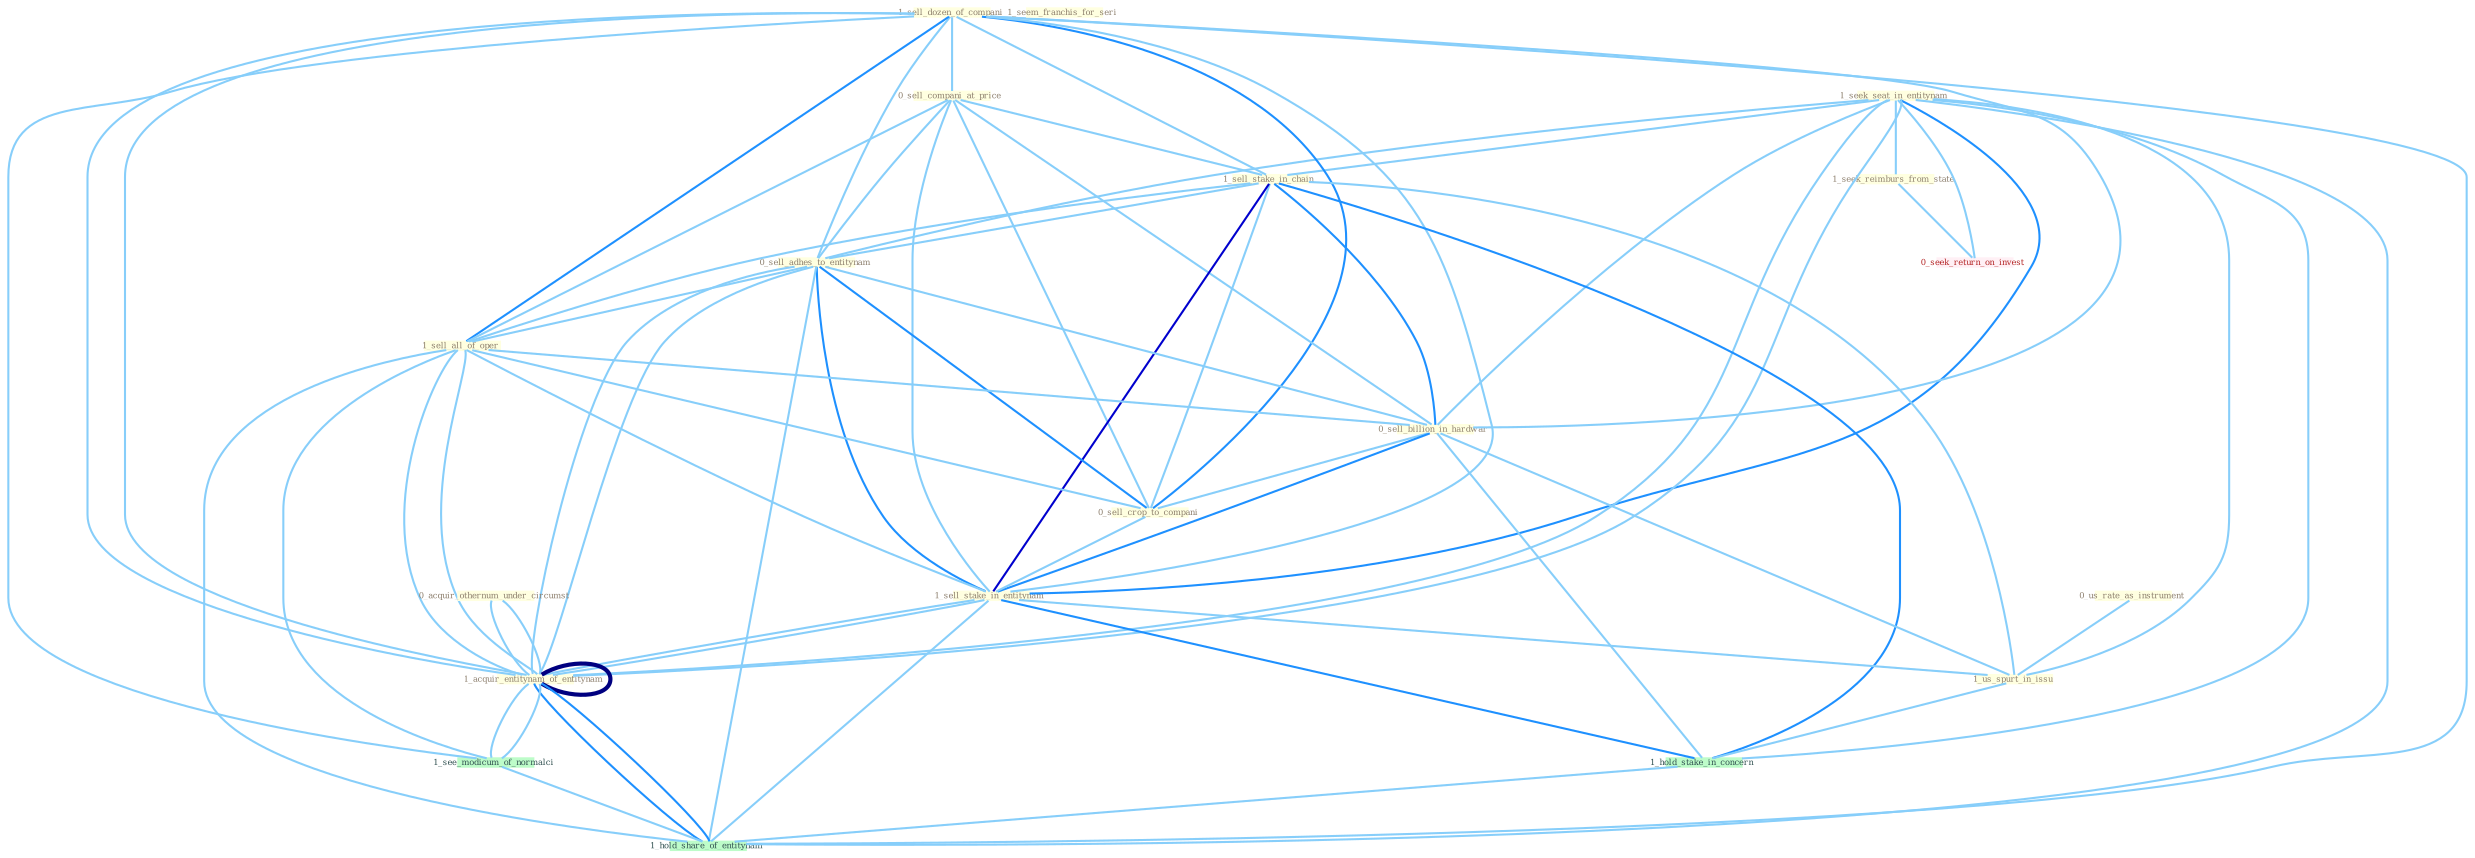 Graph G{ 
    node
    [shape=polygon,style=filled,width=.5,height=.06,color="#BDFCC9",fixedsize=true,fontsize=4,
    fontcolor="#2f4f4f"];
    {node
    [color="#ffffe0", fontcolor="#8b7d6b"] "1_seek_seat_in_entitynam " "1_sell_dozen_of_compani " "0_sell_compani_at_price " "0_us_rate_as_instrument " "1_sell_stake_in_chain " "1_seek_reimburs_from_state " "0_sell_adhes_to_entitynam " "1_sell_all_of_oper " "0_acquir_othernum_under_circumst " "0_sell_billion_in_hardwar " "0_sell_crop_to_compani " "1_sell_stake_in_entitynam " "1_us_spurt_in_issu " "1_seem_franchis_for_seri " "1_acquir_entitynam_of_entitynam "}
{node [color="#fff0f5", fontcolor="#b22222"] "0_seek_return_on_invest "}
edge [color="#B0E2FF"];

	"1_seek_seat_in_entitynam " -- "1_sell_stake_in_chain " [w="1", color="#87cefa" ];
	"1_seek_seat_in_entitynam " -- "1_seek_reimburs_from_state " [w="1", color="#87cefa" ];
	"1_seek_seat_in_entitynam " -- "0_sell_adhes_to_entitynam " [w="1", color="#87cefa" ];
	"1_seek_seat_in_entitynam " -- "0_sell_billion_in_hardwar " [w="1", color="#87cefa" ];
	"1_seek_seat_in_entitynam " -- "1_sell_stake_in_entitynam " [w="2", color="#1e90ff" , len=0.8];
	"1_seek_seat_in_entitynam " -- "1_us_spurt_in_issu " [w="1", color="#87cefa" ];
	"1_seek_seat_in_entitynam " -- "1_acquir_entitynam_of_entitynam " [w="1", color="#87cefa" ];
	"1_seek_seat_in_entitynam " -- "1_hold_stake_in_concern " [w="1", color="#87cefa" ];
	"1_seek_seat_in_entitynam " -- "0_seek_return_on_invest " [w="1", color="#87cefa" ];
	"1_seek_seat_in_entitynam " -- "1_acquir_entitynam_of_entitynam " [w="1", color="#87cefa" ];
	"1_seek_seat_in_entitynam " -- "1_hold_share_of_entitynam " [w="1", color="#87cefa" ];
	"1_sell_dozen_of_compani " -- "0_sell_compani_at_price " [w="1", color="#87cefa" ];
	"1_sell_dozen_of_compani " -- "1_sell_stake_in_chain " [w="1", color="#87cefa" ];
	"1_sell_dozen_of_compani " -- "0_sell_adhes_to_entitynam " [w="1", color="#87cefa" ];
	"1_sell_dozen_of_compani " -- "1_sell_all_of_oper " [w="2", color="#1e90ff" , len=0.8];
	"1_sell_dozen_of_compani " -- "0_sell_billion_in_hardwar " [w="1", color="#87cefa" ];
	"1_sell_dozen_of_compani " -- "0_sell_crop_to_compani " [w="2", color="#1e90ff" , len=0.8];
	"1_sell_dozen_of_compani " -- "1_sell_stake_in_entitynam " [w="1", color="#87cefa" ];
	"1_sell_dozen_of_compani " -- "1_acquir_entitynam_of_entitynam " [w="1", color="#87cefa" ];
	"1_sell_dozen_of_compani " -- "1_see_modicum_of_normalci " [w="1", color="#87cefa" ];
	"1_sell_dozen_of_compani " -- "1_acquir_entitynam_of_entitynam " [w="1", color="#87cefa" ];
	"1_sell_dozen_of_compani " -- "1_hold_share_of_entitynam " [w="1", color="#87cefa" ];
	"0_sell_compani_at_price " -- "1_sell_stake_in_chain " [w="1", color="#87cefa" ];
	"0_sell_compani_at_price " -- "0_sell_adhes_to_entitynam " [w="1", color="#87cefa" ];
	"0_sell_compani_at_price " -- "1_sell_all_of_oper " [w="1", color="#87cefa" ];
	"0_sell_compani_at_price " -- "0_sell_billion_in_hardwar " [w="1", color="#87cefa" ];
	"0_sell_compani_at_price " -- "0_sell_crop_to_compani " [w="1", color="#87cefa" ];
	"0_sell_compani_at_price " -- "1_sell_stake_in_entitynam " [w="1", color="#87cefa" ];
	"0_us_rate_as_instrument " -- "1_us_spurt_in_issu " [w="1", color="#87cefa" ];
	"1_sell_stake_in_chain " -- "0_sell_adhes_to_entitynam " [w="1", color="#87cefa" ];
	"1_sell_stake_in_chain " -- "1_sell_all_of_oper " [w="1", color="#87cefa" ];
	"1_sell_stake_in_chain " -- "0_sell_billion_in_hardwar " [w="2", color="#1e90ff" , len=0.8];
	"1_sell_stake_in_chain " -- "0_sell_crop_to_compani " [w="1", color="#87cefa" ];
	"1_sell_stake_in_chain " -- "1_sell_stake_in_entitynam " [w="3", color="#0000cd" , len=0.6];
	"1_sell_stake_in_chain " -- "1_us_spurt_in_issu " [w="1", color="#87cefa" ];
	"1_sell_stake_in_chain " -- "1_hold_stake_in_concern " [w="2", color="#1e90ff" , len=0.8];
	"1_seek_reimburs_from_state " -- "0_seek_return_on_invest " [w="1", color="#87cefa" ];
	"0_sell_adhes_to_entitynam " -- "1_sell_all_of_oper " [w="1", color="#87cefa" ];
	"0_sell_adhes_to_entitynam " -- "0_sell_billion_in_hardwar " [w="1", color="#87cefa" ];
	"0_sell_adhes_to_entitynam " -- "0_sell_crop_to_compani " [w="2", color="#1e90ff" , len=0.8];
	"0_sell_adhes_to_entitynam " -- "1_sell_stake_in_entitynam " [w="2", color="#1e90ff" , len=0.8];
	"0_sell_adhes_to_entitynam " -- "1_acquir_entitynam_of_entitynam " [w="1", color="#87cefa" ];
	"0_sell_adhes_to_entitynam " -- "1_acquir_entitynam_of_entitynam " [w="1", color="#87cefa" ];
	"0_sell_adhes_to_entitynam " -- "1_hold_share_of_entitynam " [w="1", color="#87cefa" ];
	"1_sell_all_of_oper " -- "0_sell_billion_in_hardwar " [w="1", color="#87cefa" ];
	"1_sell_all_of_oper " -- "0_sell_crop_to_compani " [w="1", color="#87cefa" ];
	"1_sell_all_of_oper " -- "1_sell_stake_in_entitynam " [w="1", color="#87cefa" ];
	"1_sell_all_of_oper " -- "1_acquir_entitynam_of_entitynam " [w="1", color="#87cefa" ];
	"1_sell_all_of_oper " -- "1_see_modicum_of_normalci " [w="1", color="#87cefa" ];
	"1_sell_all_of_oper " -- "1_acquir_entitynam_of_entitynam " [w="1", color="#87cefa" ];
	"1_sell_all_of_oper " -- "1_hold_share_of_entitynam " [w="1", color="#87cefa" ];
	"0_acquir_othernum_under_circumst " -- "1_acquir_entitynam_of_entitynam " [w="1", color="#87cefa" ];
	"0_acquir_othernum_under_circumst " -- "1_acquir_entitynam_of_entitynam " [w="1", color="#87cefa" ];
	"0_sell_billion_in_hardwar " -- "0_sell_crop_to_compani " [w="1", color="#87cefa" ];
	"0_sell_billion_in_hardwar " -- "1_sell_stake_in_entitynam " [w="2", color="#1e90ff" , len=0.8];
	"0_sell_billion_in_hardwar " -- "1_us_spurt_in_issu " [w="1", color="#87cefa" ];
	"0_sell_billion_in_hardwar " -- "1_hold_stake_in_concern " [w="1", color="#87cefa" ];
	"0_sell_crop_to_compani " -- "1_sell_stake_in_entitynam " [w="1", color="#87cefa" ];
	"1_sell_stake_in_entitynam " -- "1_us_spurt_in_issu " [w="1", color="#87cefa" ];
	"1_sell_stake_in_entitynam " -- "1_acquir_entitynam_of_entitynam " [w="1", color="#87cefa" ];
	"1_sell_stake_in_entitynam " -- "1_hold_stake_in_concern " [w="2", color="#1e90ff" , len=0.8];
	"1_sell_stake_in_entitynam " -- "1_acquir_entitynam_of_entitynam " [w="1", color="#87cefa" ];
	"1_sell_stake_in_entitynam " -- "1_hold_share_of_entitynam " [w="1", color="#87cefa" ];
	"1_us_spurt_in_issu " -- "1_hold_stake_in_concern " [w="1", color="#87cefa" ];
	"1_acquir_entitynam_of_entitynam " -- "1_see_modicum_of_normalci " [w="1", color="#87cefa" ];
	"1_acquir_entitynam_of_entitynam " -- "1_acquir_entitynam_of_entitynam " [w="4", style=bold, color="#000080", len=0.4];
	"1_acquir_entitynam_of_entitynam " -- "1_hold_share_of_entitynam " [w="2", color="#1e90ff" , len=0.8];
	"1_hold_stake_in_concern " -- "1_hold_share_of_entitynam " [w="1", color="#87cefa" ];
	"1_see_modicum_of_normalci " -- "1_acquir_entitynam_of_entitynam " [w="1", color="#87cefa" ];
	"1_see_modicum_of_normalci " -- "1_hold_share_of_entitynam " [w="1", color="#87cefa" ];
	"1_acquir_entitynam_of_entitynam " -- "1_hold_share_of_entitynam " [w="2", color="#1e90ff" , len=0.8];
}